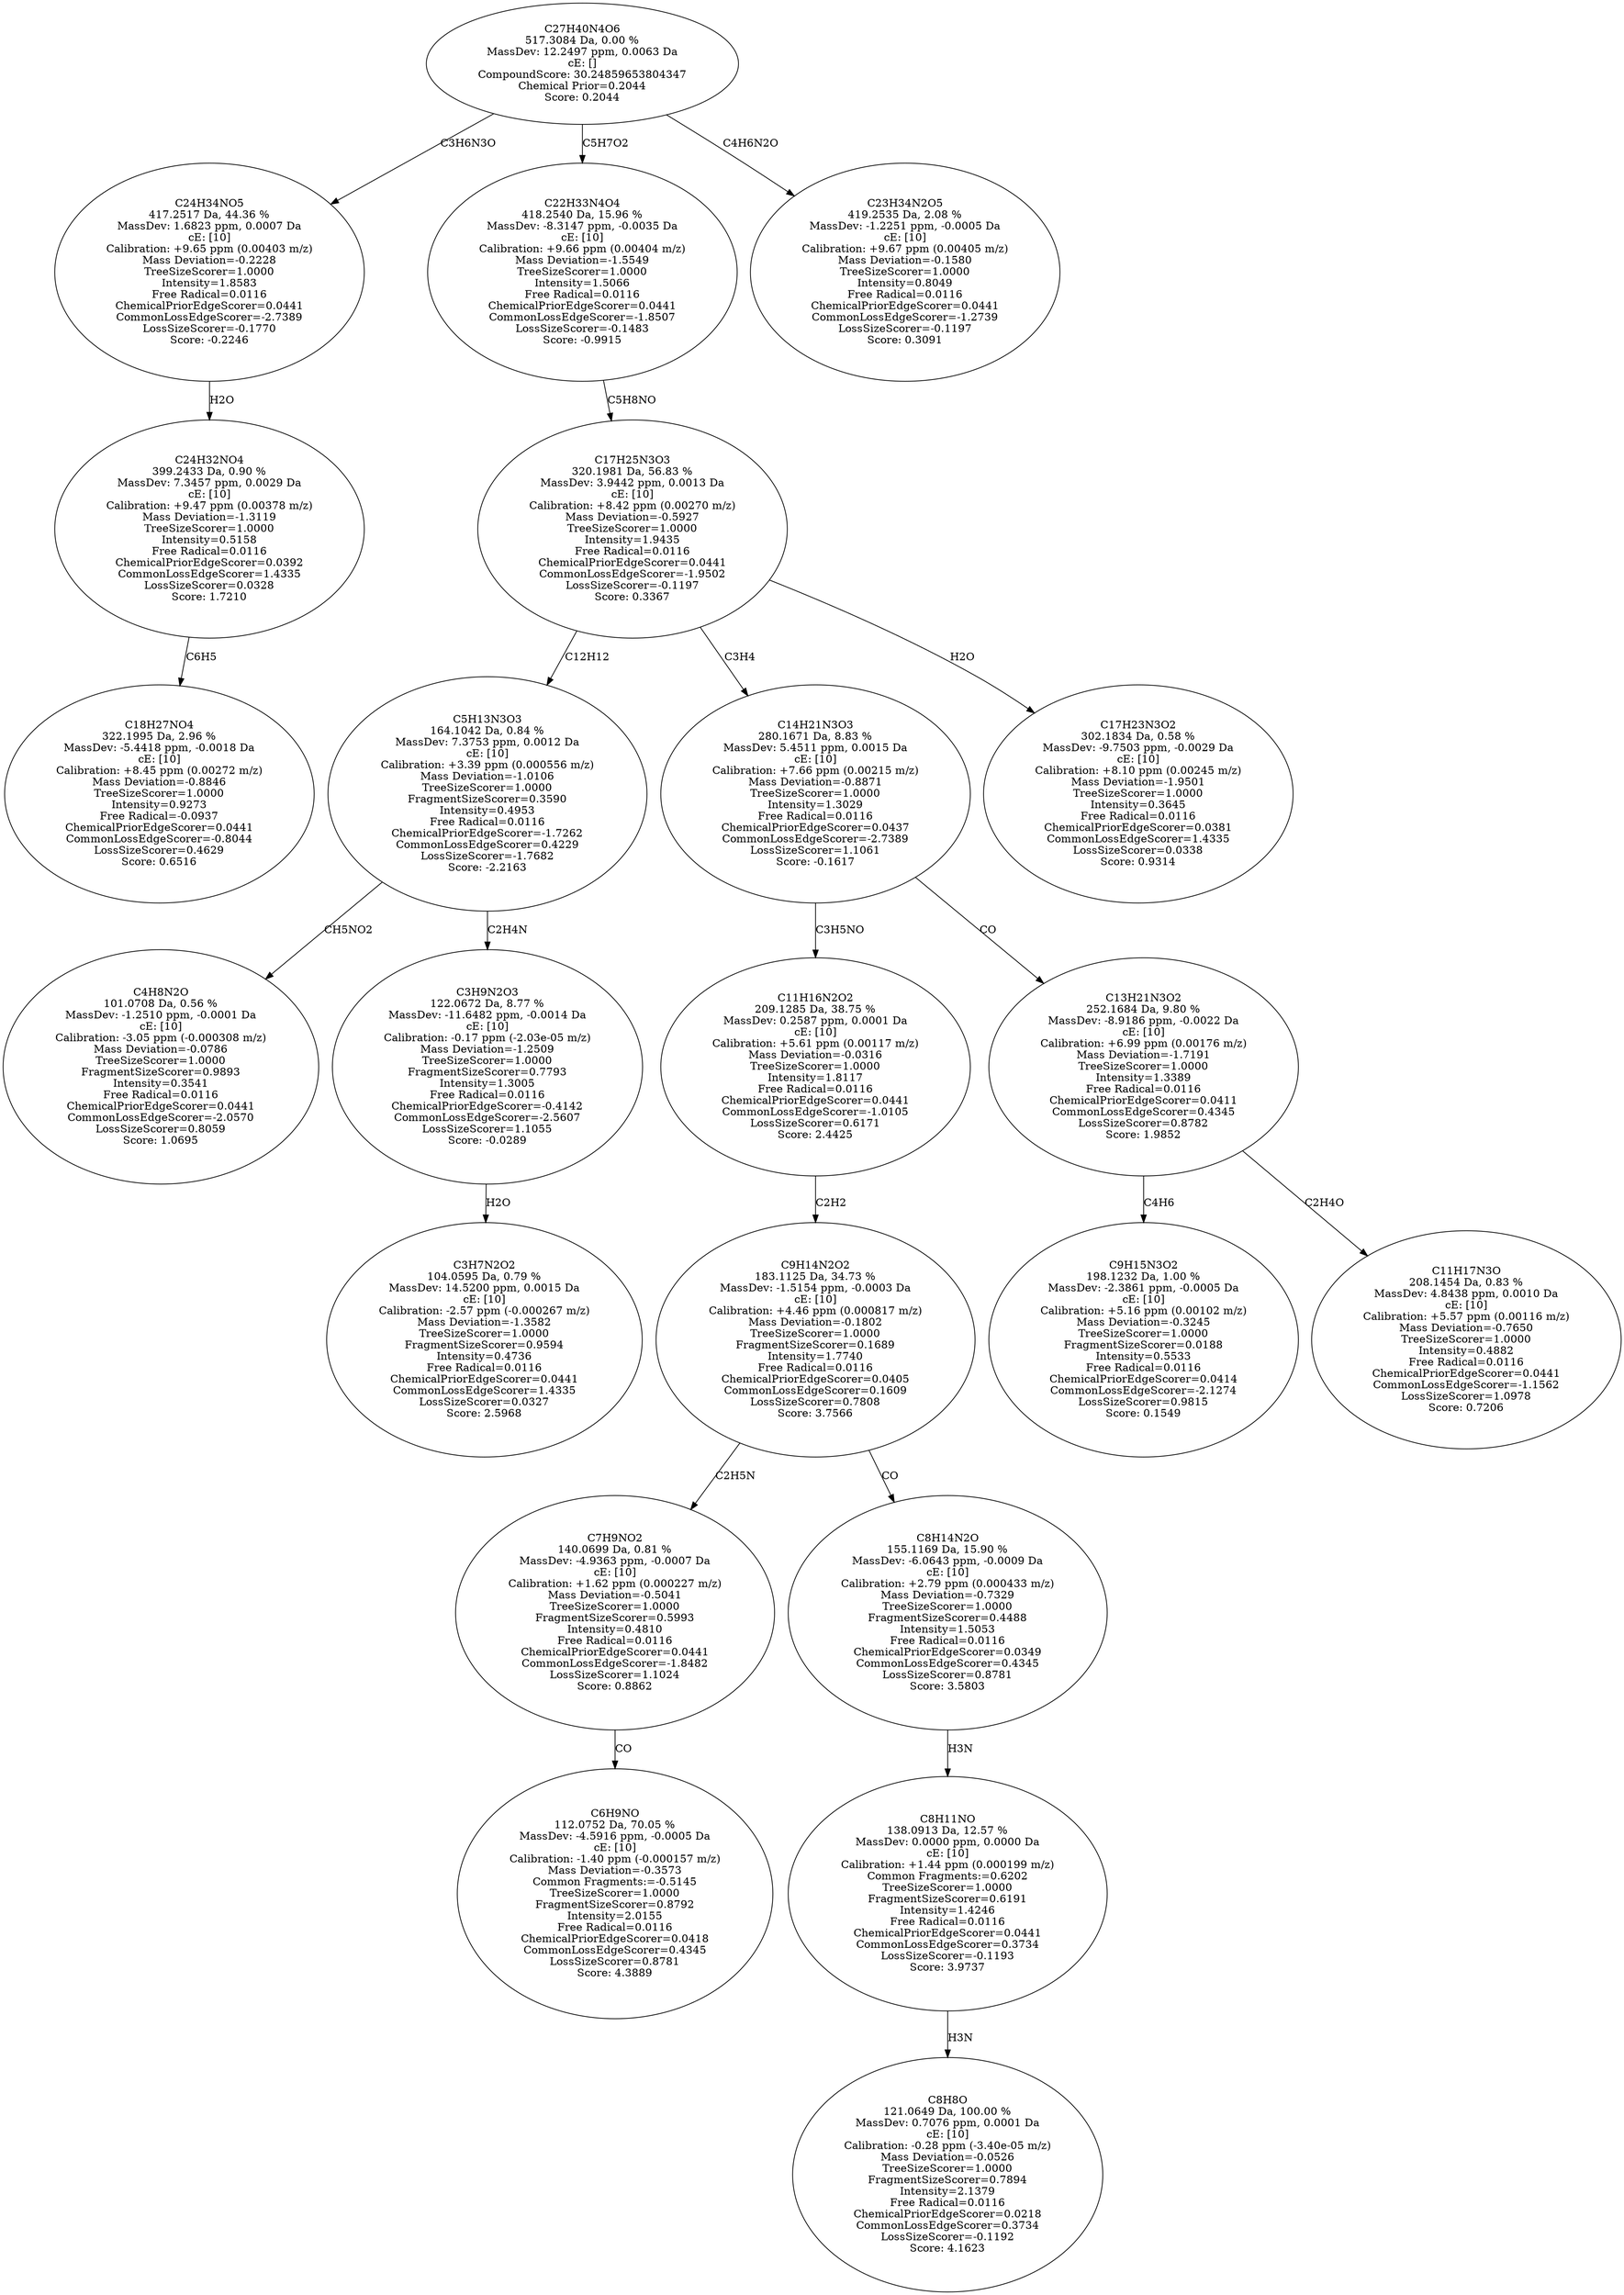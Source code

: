 strict digraph {
v1 [label="C18H27NO4\n322.1995 Da, 2.96 %\nMassDev: -5.4418 ppm, -0.0018 Da\ncE: [10]\nCalibration: +8.45 ppm (0.00272 m/z)\nMass Deviation=-0.8846\nTreeSizeScorer=1.0000\nIntensity=0.9273\nFree Radical=-0.0937\nChemicalPriorEdgeScorer=0.0441\nCommonLossEdgeScorer=-0.8044\nLossSizeScorer=0.4629\nScore: 0.6516"];
v2 [label="C24H32NO4\n399.2433 Da, 0.90 %\nMassDev: 7.3457 ppm, 0.0029 Da\ncE: [10]\nCalibration: +9.47 ppm (0.00378 m/z)\nMass Deviation=-1.3119\nTreeSizeScorer=1.0000\nIntensity=0.5158\nFree Radical=0.0116\nChemicalPriorEdgeScorer=0.0392\nCommonLossEdgeScorer=1.4335\nLossSizeScorer=0.0328\nScore: 1.7210"];
v3 [label="C24H34NO5\n417.2517 Da, 44.36 %\nMassDev: 1.6823 ppm, 0.0007 Da\ncE: [10]\nCalibration: +9.65 ppm (0.00403 m/z)\nMass Deviation=-0.2228\nTreeSizeScorer=1.0000\nIntensity=1.8583\nFree Radical=0.0116\nChemicalPriorEdgeScorer=0.0441\nCommonLossEdgeScorer=-2.7389\nLossSizeScorer=-0.1770\nScore: -0.2246"];
v4 [label="C4H8N2O\n101.0708 Da, 0.56 %\nMassDev: -1.2510 ppm, -0.0001 Da\ncE: [10]\nCalibration: -3.05 ppm (-0.000308 m/z)\nMass Deviation=-0.0786\nTreeSizeScorer=1.0000\nFragmentSizeScorer=0.9893\nIntensity=0.3541\nFree Radical=0.0116\nChemicalPriorEdgeScorer=0.0441\nCommonLossEdgeScorer=-2.0570\nLossSizeScorer=0.8059\nScore: 1.0695"];
v5 [label="C3H7N2O2\n104.0595 Da, 0.79 %\nMassDev: 14.5200 ppm, 0.0015 Da\ncE: [10]\nCalibration: -2.57 ppm (-0.000267 m/z)\nMass Deviation=-1.3582\nTreeSizeScorer=1.0000\nFragmentSizeScorer=0.9594\nIntensity=0.4736\nFree Radical=0.0116\nChemicalPriorEdgeScorer=0.0441\nCommonLossEdgeScorer=1.4335\nLossSizeScorer=0.0327\nScore: 2.5968"];
v6 [label="C3H9N2O3\n122.0672 Da, 8.77 %\nMassDev: -11.6482 ppm, -0.0014 Da\ncE: [10]\nCalibration: -0.17 ppm (-2.03e-05 m/z)\nMass Deviation=-1.2509\nTreeSizeScorer=1.0000\nFragmentSizeScorer=0.7793\nIntensity=1.3005\nFree Radical=0.0116\nChemicalPriorEdgeScorer=-0.4142\nCommonLossEdgeScorer=-2.5607\nLossSizeScorer=1.1055\nScore: -0.0289"];
v7 [label="C5H13N3O3\n164.1042 Da, 0.84 %\nMassDev: 7.3753 ppm, 0.0012 Da\ncE: [10]\nCalibration: +3.39 ppm (0.000556 m/z)\nMass Deviation=-1.0106\nTreeSizeScorer=1.0000\nFragmentSizeScorer=0.3590\nIntensity=0.4953\nFree Radical=0.0116\nChemicalPriorEdgeScorer=-1.7262\nCommonLossEdgeScorer=0.4229\nLossSizeScorer=-1.7682\nScore: -2.2163"];
v8 [label="C6H9NO\n112.0752 Da, 70.05 %\nMassDev: -4.5916 ppm, -0.0005 Da\ncE: [10]\nCalibration: -1.40 ppm (-0.000157 m/z)\nMass Deviation=-0.3573\nCommon Fragments:=-0.5145\nTreeSizeScorer=1.0000\nFragmentSizeScorer=0.8792\nIntensity=2.0155\nFree Radical=0.0116\nChemicalPriorEdgeScorer=0.0418\nCommonLossEdgeScorer=0.4345\nLossSizeScorer=0.8781\nScore: 4.3889"];
v9 [label="C7H9NO2\n140.0699 Da, 0.81 %\nMassDev: -4.9363 ppm, -0.0007 Da\ncE: [10]\nCalibration: +1.62 ppm (0.000227 m/z)\nMass Deviation=-0.5041\nTreeSizeScorer=1.0000\nFragmentSizeScorer=0.5993\nIntensity=0.4810\nFree Radical=0.0116\nChemicalPriorEdgeScorer=0.0441\nCommonLossEdgeScorer=-1.8482\nLossSizeScorer=1.1024\nScore: 0.8862"];
v10 [label="C8H8O\n121.0649 Da, 100.00 %\nMassDev: 0.7076 ppm, 0.0001 Da\ncE: [10]\nCalibration: -0.28 ppm (-3.40e-05 m/z)\nMass Deviation=-0.0526\nTreeSizeScorer=1.0000\nFragmentSizeScorer=0.7894\nIntensity=2.1379\nFree Radical=0.0116\nChemicalPriorEdgeScorer=0.0218\nCommonLossEdgeScorer=0.3734\nLossSizeScorer=-0.1192\nScore: 4.1623"];
v11 [label="C8H11NO\n138.0913 Da, 12.57 %\nMassDev: 0.0000 ppm, 0.0000 Da\ncE: [10]\nCalibration: +1.44 ppm (0.000199 m/z)\nCommon Fragments:=0.6202\nTreeSizeScorer=1.0000\nFragmentSizeScorer=0.6191\nIntensity=1.4246\nFree Radical=0.0116\nChemicalPriorEdgeScorer=0.0441\nCommonLossEdgeScorer=0.3734\nLossSizeScorer=-0.1193\nScore: 3.9737"];
v12 [label="C8H14N2O\n155.1169 Da, 15.90 %\nMassDev: -6.0643 ppm, -0.0009 Da\ncE: [10]\nCalibration: +2.79 ppm (0.000433 m/z)\nMass Deviation=-0.7329\nTreeSizeScorer=1.0000\nFragmentSizeScorer=0.4488\nIntensity=1.5053\nFree Radical=0.0116\nChemicalPriorEdgeScorer=0.0349\nCommonLossEdgeScorer=0.4345\nLossSizeScorer=0.8781\nScore: 3.5803"];
v13 [label="C9H14N2O2\n183.1125 Da, 34.73 %\nMassDev: -1.5154 ppm, -0.0003 Da\ncE: [10]\nCalibration: +4.46 ppm (0.000817 m/z)\nMass Deviation=-0.1802\nTreeSizeScorer=1.0000\nFragmentSizeScorer=0.1689\nIntensity=1.7740\nFree Radical=0.0116\nChemicalPriorEdgeScorer=0.0405\nCommonLossEdgeScorer=0.1609\nLossSizeScorer=0.7808\nScore: 3.7566"];
v14 [label="C11H16N2O2\n209.1285 Da, 38.75 %\nMassDev: 0.2587 ppm, 0.0001 Da\ncE: [10]\nCalibration: +5.61 ppm (0.00117 m/z)\nMass Deviation=-0.0316\nTreeSizeScorer=1.0000\nIntensity=1.8117\nFree Radical=0.0116\nChemicalPriorEdgeScorer=0.0441\nCommonLossEdgeScorer=-1.0105\nLossSizeScorer=0.6171\nScore: 2.4425"];
v15 [label="C9H15N3O2\n198.1232 Da, 1.00 %\nMassDev: -2.3861 ppm, -0.0005 Da\ncE: [10]\nCalibration: +5.16 ppm (0.00102 m/z)\nMass Deviation=-0.3245\nTreeSizeScorer=1.0000\nFragmentSizeScorer=0.0188\nIntensity=0.5533\nFree Radical=0.0116\nChemicalPriorEdgeScorer=0.0414\nCommonLossEdgeScorer=-2.1274\nLossSizeScorer=0.9815\nScore: 0.1549"];
v16 [label="C11H17N3O\n208.1454 Da, 0.83 %\nMassDev: 4.8438 ppm, 0.0010 Da\ncE: [10]\nCalibration: +5.57 ppm (0.00116 m/z)\nMass Deviation=-0.7650\nTreeSizeScorer=1.0000\nIntensity=0.4882\nFree Radical=0.0116\nChemicalPriorEdgeScorer=0.0441\nCommonLossEdgeScorer=-1.1562\nLossSizeScorer=1.0978\nScore: 0.7206"];
v17 [label="C13H21N3O2\n252.1684 Da, 9.80 %\nMassDev: -8.9186 ppm, -0.0022 Da\ncE: [10]\nCalibration: +6.99 ppm (0.00176 m/z)\nMass Deviation=-1.7191\nTreeSizeScorer=1.0000\nIntensity=1.3389\nFree Radical=0.0116\nChemicalPriorEdgeScorer=0.0411\nCommonLossEdgeScorer=0.4345\nLossSizeScorer=0.8782\nScore: 1.9852"];
v18 [label="C14H21N3O3\n280.1671 Da, 8.83 %\nMassDev: 5.4511 ppm, 0.0015 Da\ncE: [10]\nCalibration: +7.66 ppm (0.00215 m/z)\nMass Deviation=-0.8871\nTreeSizeScorer=1.0000\nIntensity=1.3029\nFree Radical=0.0116\nChemicalPriorEdgeScorer=0.0437\nCommonLossEdgeScorer=-2.7389\nLossSizeScorer=1.1061\nScore: -0.1617"];
v19 [label="C17H23N3O2\n302.1834 Da, 0.58 %\nMassDev: -9.7503 ppm, -0.0029 Da\ncE: [10]\nCalibration: +8.10 ppm (0.00245 m/z)\nMass Deviation=-1.9501\nTreeSizeScorer=1.0000\nIntensity=0.3645\nFree Radical=0.0116\nChemicalPriorEdgeScorer=0.0381\nCommonLossEdgeScorer=1.4335\nLossSizeScorer=0.0338\nScore: 0.9314"];
v20 [label="C17H25N3O3\n320.1981 Da, 56.83 %\nMassDev: 3.9442 ppm, 0.0013 Da\ncE: [10]\nCalibration: +8.42 ppm (0.00270 m/z)\nMass Deviation=-0.5927\nTreeSizeScorer=1.0000\nIntensity=1.9435\nFree Radical=0.0116\nChemicalPriorEdgeScorer=0.0441\nCommonLossEdgeScorer=-1.9502\nLossSizeScorer=-0.1197\nScore: 0.3367"];
v21 [label="C22H33N4O4\n418.2540 Da, 15.96 %\nMassDev: -8.3147 ppm, -0.0035 Da\ncE: [10]\nCalibration: +9.66 ppm (0.00404 m/z)\nMass Deviation=-1.5549\nTreeSizeScorer=1.0000\nIntensity=1.5066\nFree Radical=0.0116\nChemicalPriorEdgeScorer=0.0441\nCommonLossEdgeScorer=-1.8507\nLossSizeScorer=-0.1483\nScore: -0.9915"];
v22 [label="C23H34N2O5\n419.2535 Da, 2.08 %\nMassDev: -1.2251 ppm, -0.0005 Da\ncE: [10]\nCalibration: +9.67 ppm (0.00405 m/z)\nMass Deviation=-0.1580\nTreeSizeScorer=1.0000\nIntensity=0.8049\nFree Radical=0.0116\nChemicalPriorEdgeScorer=0.0441\nCommonLossEdgeScorer=-1.2739\nLossSizeScorer=-0.1197\nScore: 0.3091"];
v23 [label="C27H40N4O6\n517.3084 Da, 0.00 %\nMassDev: 12.2497 ppm, 0.0063 Da\ncE: []\nCompoundScore: 30.24859653804347\nChemical Prior=0.2044\nScore: 0.2044"];
v2 -> v1 [label="C6H5"];
v3 -> v2 [label="H2O"];
v23 -> v3 [label="C3H6N3O"];
v7 -> v4 [label="CH5NO2"];
v6 -> v5 [label="H2O"];
v7 -> v6 [label="C2H4N"];
v20 -> v7 [label="C12H12"];
v9 -> v8 [label="CO"];
v13 -> v9 [label="C2H5N"];
v11 -> v10 [label="H3N"];
v12 -> v11 [label="H3N"];
v13 -> v12 [label="CO"];
v14 -> v13 [label="C2H2"];
v18 -> v14 [label="C3H5NO"];
v17 -> v15 [label="C4H6"];
v17 -> v16 [label="C2H4O"];
v18 -> v17 [label="CO"];
v20 -> v18 [label="C3H4"];
v20 -> v19 [label="H2O"];
v21 -> v20 [label="C5H8NO"];
v23 -> v21 [label="C5H7O2"];
v23 -> v22 [label="C4H6N2O"];
}